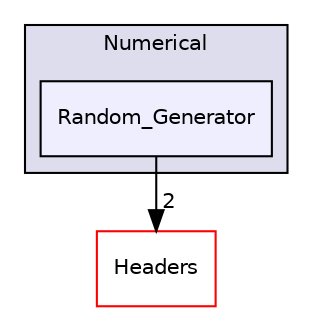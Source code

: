 digraph "Random_Generator" {
  compound=true
  node [ fontsize="10", fontname="Helvetica"];
  edge [ labelfontsize="10", labelfontname="Helvetica"];
  subgraph clusterdir_b9d6c5a67226cd7af5f97dfb65d7b7b8 {
    graph [ bgcolor="#ddddee", pencolor="black", label="Numerical" fontname="Helvetica", fontsize="10", URL="dir_b9d6c5a67226cd7af5f97dfb65d7b7b8.html"]
  dir_4e406166f0dd1bf898b30f021c273e5d [shape=box, label="Random_Generator", style="filled", fillcolor="#eeeeff", pencolor="black", URL="dir_4e406166f0dd1bf898b30f021c273e5d.html"];
  }
  dir_3ed09e8ce6640af79318ee4a8db1ede0 [shape=box label="Headers" fillcolor="white" style="filled" color="red" URL="dir_3ed09e8ce6640af79318ee4a8db1ede0.html"];
  dir_4e406166f0dd1bf898b30f021c273e5d->dir_3ed09e8ce6640af79318ee4a8db1ede0 [headlabel="2", labeldistance=1.5 headhref="dir_000062_000008.html"];
}
